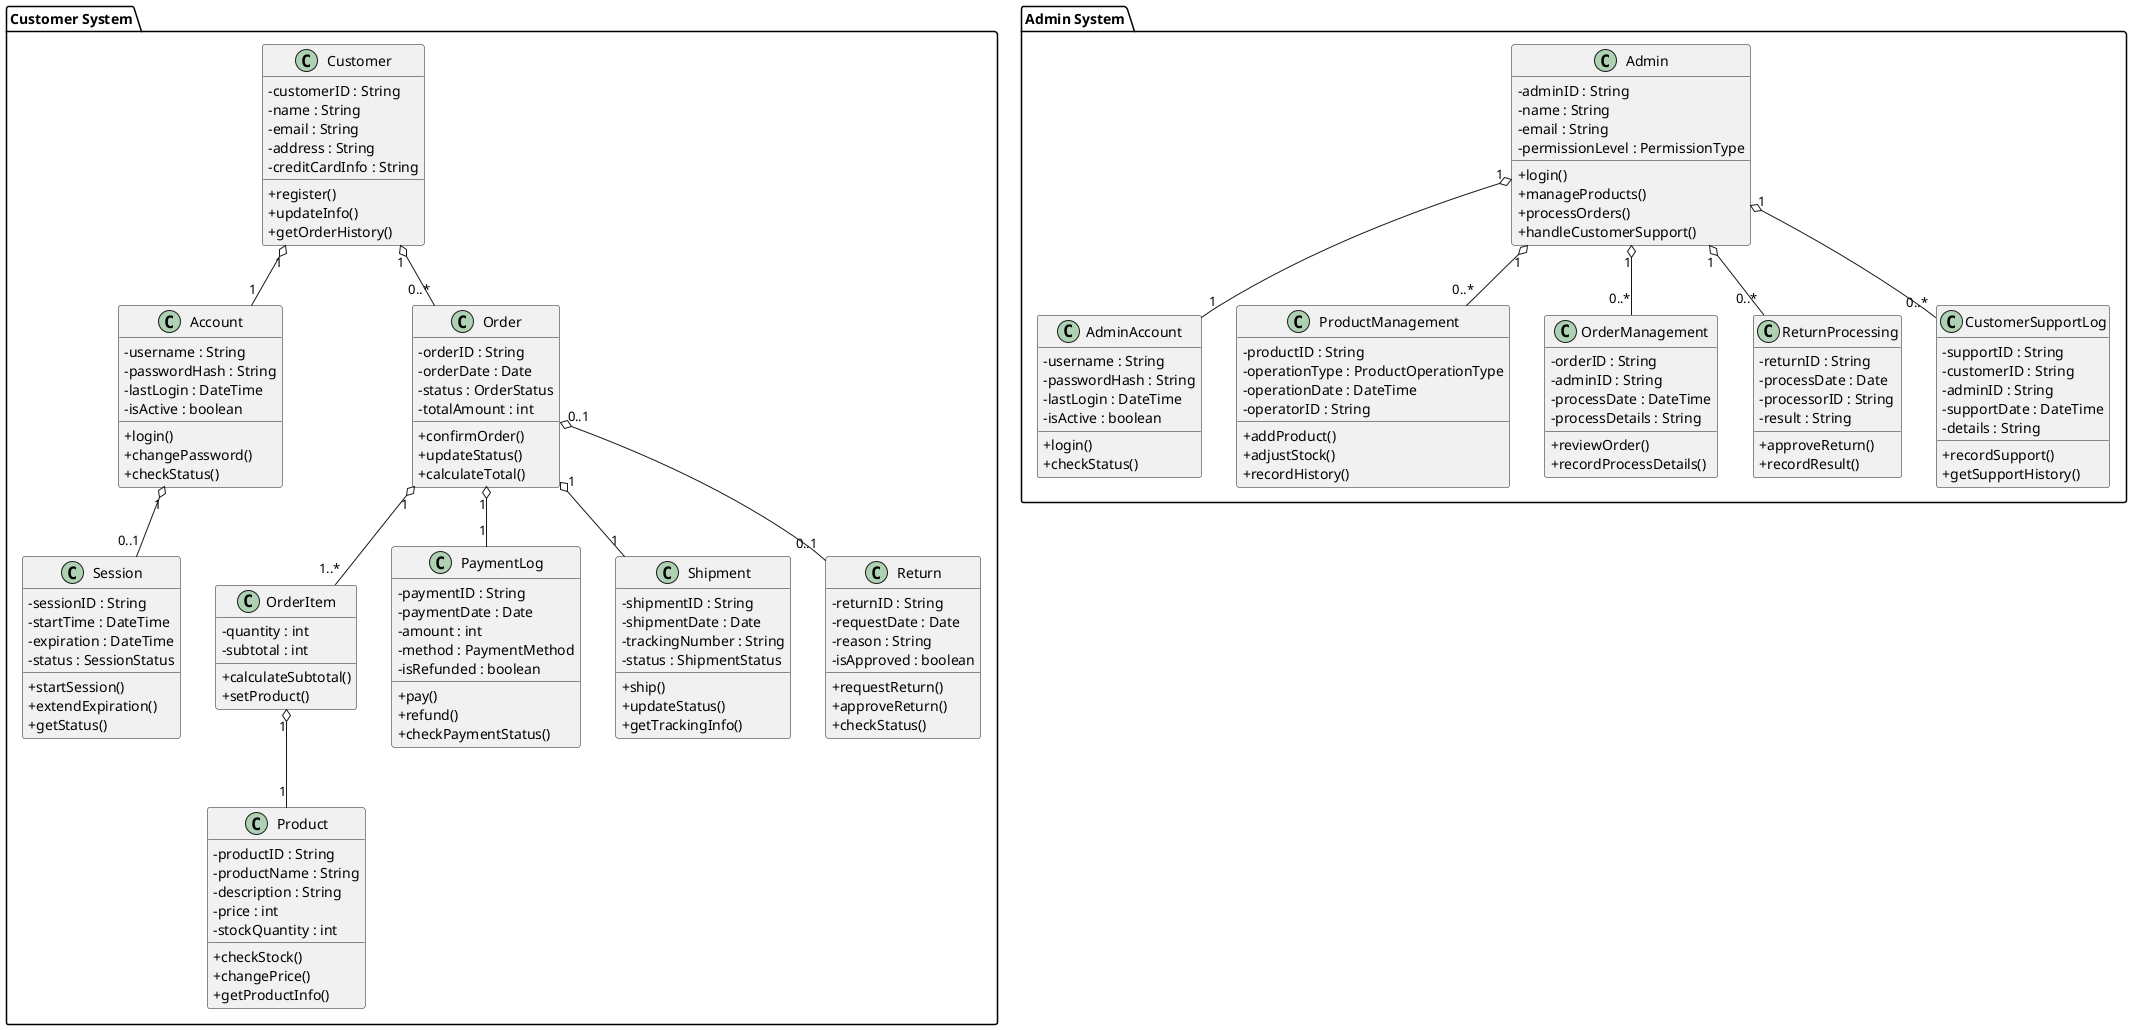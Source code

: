 @startuml ClassDiagram_HasA_English
skinparam classAttributeIconSize 0

package "Customer System" {

  class Customer {
    -customerID : String
    -name : String
    -email : String
    -address : String
    -creditCardInfo : String
    +register()
    +updateInfo()
    +getOrderHistory()
  }

  class Account {
    -username : String
    -passwordHash : String
    -lastLogin : DateTime
    -isActive : boolean
    +login()
    +changePassword()
    +checkStatus()
  }

  class Session {
    -sessionID : String
    -startTime : DateTime
    -expiration : DateTime
    -status : SessionStatus
    +startSession()
    +extendExpiration()
    +getStatus()
  }

  class Product {
    -productID : String
    -productName : String
    -description : String
    -price : int
    -stockQuantity : int
    +checkStock()
    +changePrice()
    +getProductInfo()
  }

  class Order {
    -orderID : String
    -orderDate : Date
    -status : OrderStatus
    -totalAmount : int
    +confirmOrder()
    +updateStatus()
    +calculateTotal()
  }

  class OrderItem {
    -quantity : int
    -subtotal : int
    +calculateSubtotal()
    +setProduct()
  }

  class PaymentLog {
    -paymentID : String
    -paymentDate : Date
    -amount : int
    -method : PaymentMethod
    -isRefunded : boolean
    +pay()
    +refund()
    +checkPaymentStatus()
  }

  class Shipment {
    -shipmentID : String
    -shipmentDate : Date
    -trackingNumber : String
    -status : ShipmentStatus
    +ship()
    +updateStatus()
    +getTrackingInfo()
  }

  class Return {
    -returnID : String
    -requestDate : Date
    -reason : String
    -isApproved : boolean
    +requestReturn()
    +approveReturn()
    +checkStatus()
  }

  Customer "1" o-- "1" Account
  Account "1" o-- "0..1" Session
  Customer "1" o-- "0..*" Order
  Order "1" o-- "1..*" OrderItem
  OrderItem "1" o-- "1" Product
  Order "1" o-- "1" PaymentLog
  Order "1" o-- "1" Shipment
  Order "0..1" o-- "0..1" Return
}

package "Admin System" {

  class Admin {
    -adminID : String
    -name : String
    -email : String
    -permissionLevel : PermissionType
    +login()
    +manageProducts()
    +processOrders()
    +handleCustomerSupport()
  }

  class AdminAccount {
    -username : String
    -passwordHash : String
    -lastLogin : DateTime
    -isActive : boolean
    +login()
    +checkStatus()
  }

  class ProductManagement {
    -productID : String
    -operationType : ProductOperationType
    -operationDate : DateTime
    -operatorID : String
    +addProduct()
    +adjustStock()
    +recordHistory()
  }

  class OrderManagement {
    -orderID : String
    -adminID : String
    -processDate : DateTime
    -processDetails : String
    +reviewOrder()
    +recordProcessDetails()
  }

  class ReturnProcessing {
    -returnID : String
    -processDate : Date
    -processorID : String
    -result : String
    +approveReturn()
    +recordResult()
  }

  class CustomerSupportLog {
    -supportID : String
    -customerID : String
    -adminID : String
    -supportDate : DateTime
    -details : String
    +recordSupport()
    +getSupportHistory()
  }

  Admin "1" o-- "1" AdminAccount
  Admin "1" o-- "0..*" ProductManagement
  Admin "1" o-- "0..*" OrderManagement
  Admin "1" o-- "0..*" ReturnProcessing
  Admin "1" o-- "0..*" CustomerSupportLog
}

@enduml